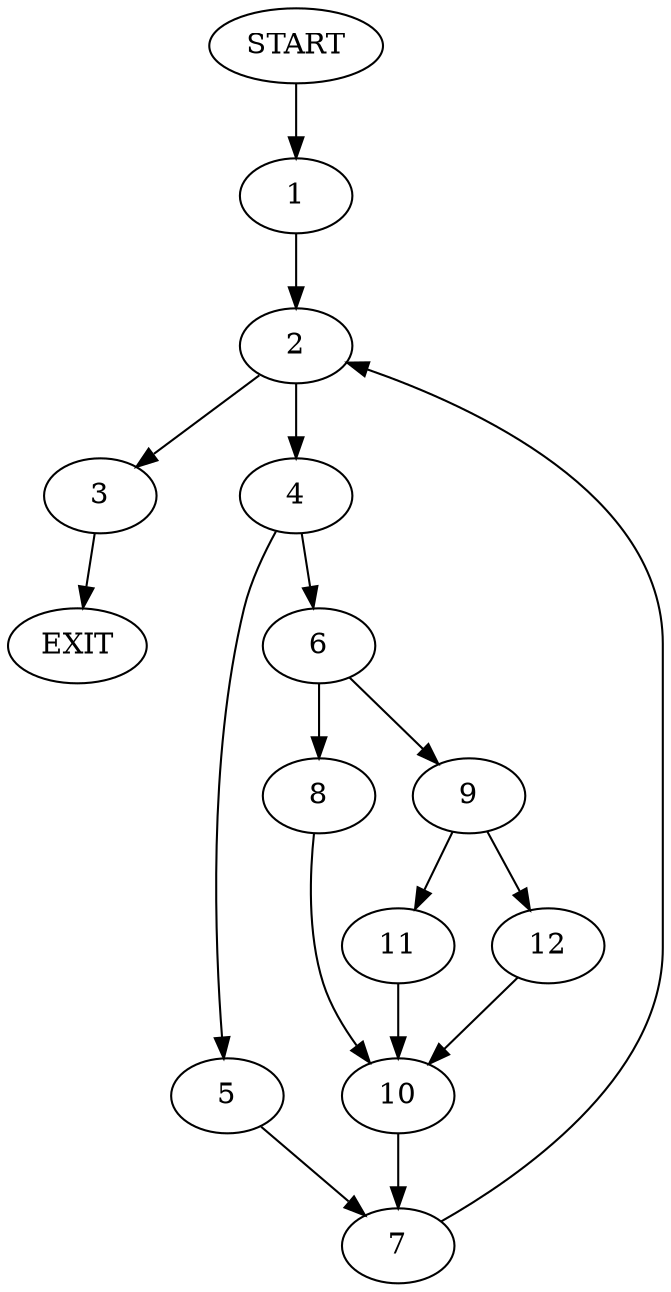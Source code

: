 digraph {
0 [label="START"]
13 [label="EXIT"]
0 -> 1
1 -> 2
2 -> 3
2 -> 4
4 -> 5
4 -> 6
3 -> 13
5 -> 7
6 -> 8
6 -> 9
8 -> 10
9 -> 11
9 -> 12
10 -> 7
12 -> 10
11 -> 10
7 -> 2
}
